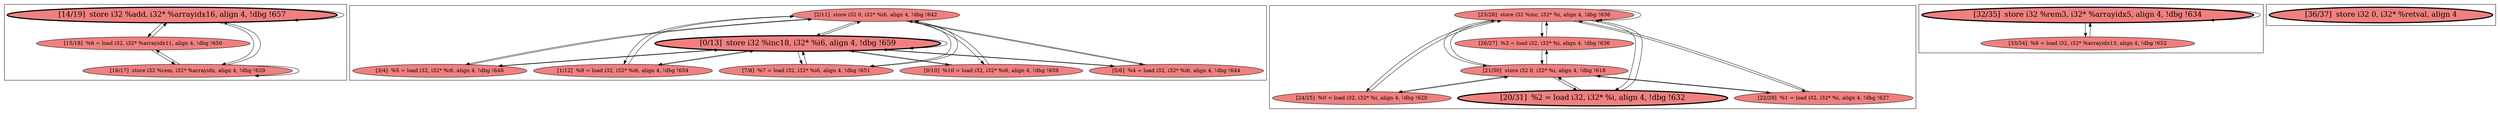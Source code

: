 
digraph G {



node70->node71 [ ]
node65->node64 [ ]
node64->node65 [ ]
node65->node63 [ ]
node63->node65 [ ]
node66->node65 [ ]
node76->node74 [ ]
node62->node65 [ ]
node74->node76 [ ]
node65->node62 [ ]
node77->node76 [ ]
node76->node72 [ ]
node76->node76 [ ]
node69->node69 [ ]
node75->node76 [ ]
node75->node77 [ ]
node77->node74 [ ]
node76->node75 [ ]
node80->node80 [ ]
node64->node62 [ ]
node64->node63 [ ]
node73->node77 [ ]
node72->node76 [ ]
node63->node64 [ ]
node64->node68 [ ]
node70->node70 [ ]
node76->node73 [ ]
node62->node64 [ ]
node69->node70 [ ]
node70->node69 [ ]
node77->node72 [ ]
node77->node73 [ ]
node73->node76 [ ]
node69->node71 [ ]
node71->node70 [ ]
node71->node69 [ ]
node77->node75 [ ]
node64->node66 [ ]
node68->node64 [ ]
node66->node64 [ ]
node68->node65 [ ]
node65->node67 [ ]
node76->node77 [ ]
node67->node65 [ ]
node74->node77 [ ]
node65->node66 [ ]
node65->node68 [ ]
node64->node67 [ ]
node64->node64 [ ]
node67->node64 [ ]
node79->node80 [ ]
node80->node79 [ ]
node72->node77 [ ]


subgraph cluster4 {


node80 [penwidth=3.0,fontsize=20,fillcolor=lightcoral,label="[32/35]  store i32 %rem3, i32* %arrayidx5, align 4, !dbg !634",shape=ellipse,style=filled ]
node79 [fillcolor=lightcoral,label="[33/34]  %8 = load i32, i32* %arrayidx13, align 4, !dbg !652",shape=ellipse,style=filled ]



}

subgraph cluster3 {


node78 [penwidth=3.0,fontsize=20,fillcolor=lightcoral,label="[36/37]  store i32 0, i32* %retval, align 4",shape=ellipse,style=filled ]



}

subgraph cluster2 {


node77 [fillcolor=lightcoral,label="[21/30]  store i32 0, i32* %i, align 4, !dbg !618",shape=ellipse,style=filled ]
node76 [fillcolor=lightcoral,label="[23/28]  store i32 %inc, i32* %i, align 4, !dbg !636",shape=ellipse,style=filled ]
node75 [fillcolor=lightcoral,label="[24/25]  %0 = load i32, i32* %i, align 4, !dbg !620",shape=ellipse,style=filled ]
node74 [fillcolor=lightcoral,label="[26/27]  %3 = load i32, i32* %i, align 4, !dbg !636",shape=ellipse,style=filled ]
node72 [fillcolor=lightcoral,label="[22/29]  %1 = load i32, i32* %i, align 4, !dbg !627",shape=ellipse,style=filled ]
node73 [penwidth=3.0,fontsize=20,fillcolor=lightcoral,label="[20/31]  %2 = load i32, i32* %i, align 4, !dbg !632",shape=ellipse,style=filled ]



}

subgraph cluster0 {


node68 [fillcolor=lightcoral,label="[5/6]  %4 = load i32, i32* %i6, align 4, !dbg !644",shape=ellipse,style=filled ]
node63 [fillcolor=lightcoral,label="[1/12]  %9 = load i32, i32* %i6, align 4, !dbg !654",shape=ellipse,style=filled ]
node62 [fillcolor=lightcoral,label="[9/10]  %10 = load i32, i32* %i6, align 4, !dbg !659",shape=ellipse,style=filled ]
node64 [penwidth=3.0,fontsize=20,fillcolor=lightcoral,label="[0/13]  store i32 %inc18, i32* %i6, align 4, !dbg !659",shape=ellipse,style=filled ]
node65 [fillcolor=lightcoral,label="[2/11]  store i32 0, i32* %i6, align 4, !dbg !642",shape=ellipse,style=filled ]
node66 [fillcolor=lightcoral,label="[7/8]  %7 = load i32, i32* %i6, align 4, !dbg !651",shape=ellipse,style=filled ]
node67 [fillcolor=lightcoral,label="[3/4]  %5 = load i32, i32* %i6, align 4, !dbg !648",shape=ellipse,style=filled ]



}

subgraph cluster1 {


node71 [fillcolor=lightcoral,label="[15/18]  %6 = load i32, i32* %arrayidx11, align 4, !dbg !650",shape=ellipse,style=filled ]
node69 [fillcolor=lightcoral,label="[16/17]  store i32 %rem, i32* %arrayidx, align 4, !dbg !629",shape=ellipse,style=filled ]
node70 [penwidth=3.0,fontsize=20,fillcolor=lightcoral,label="[14/19]  store i32 %add, i32* %arrayidx16, align 4, !dbg !657",shape=ellipse,style=filled ]



}

}
